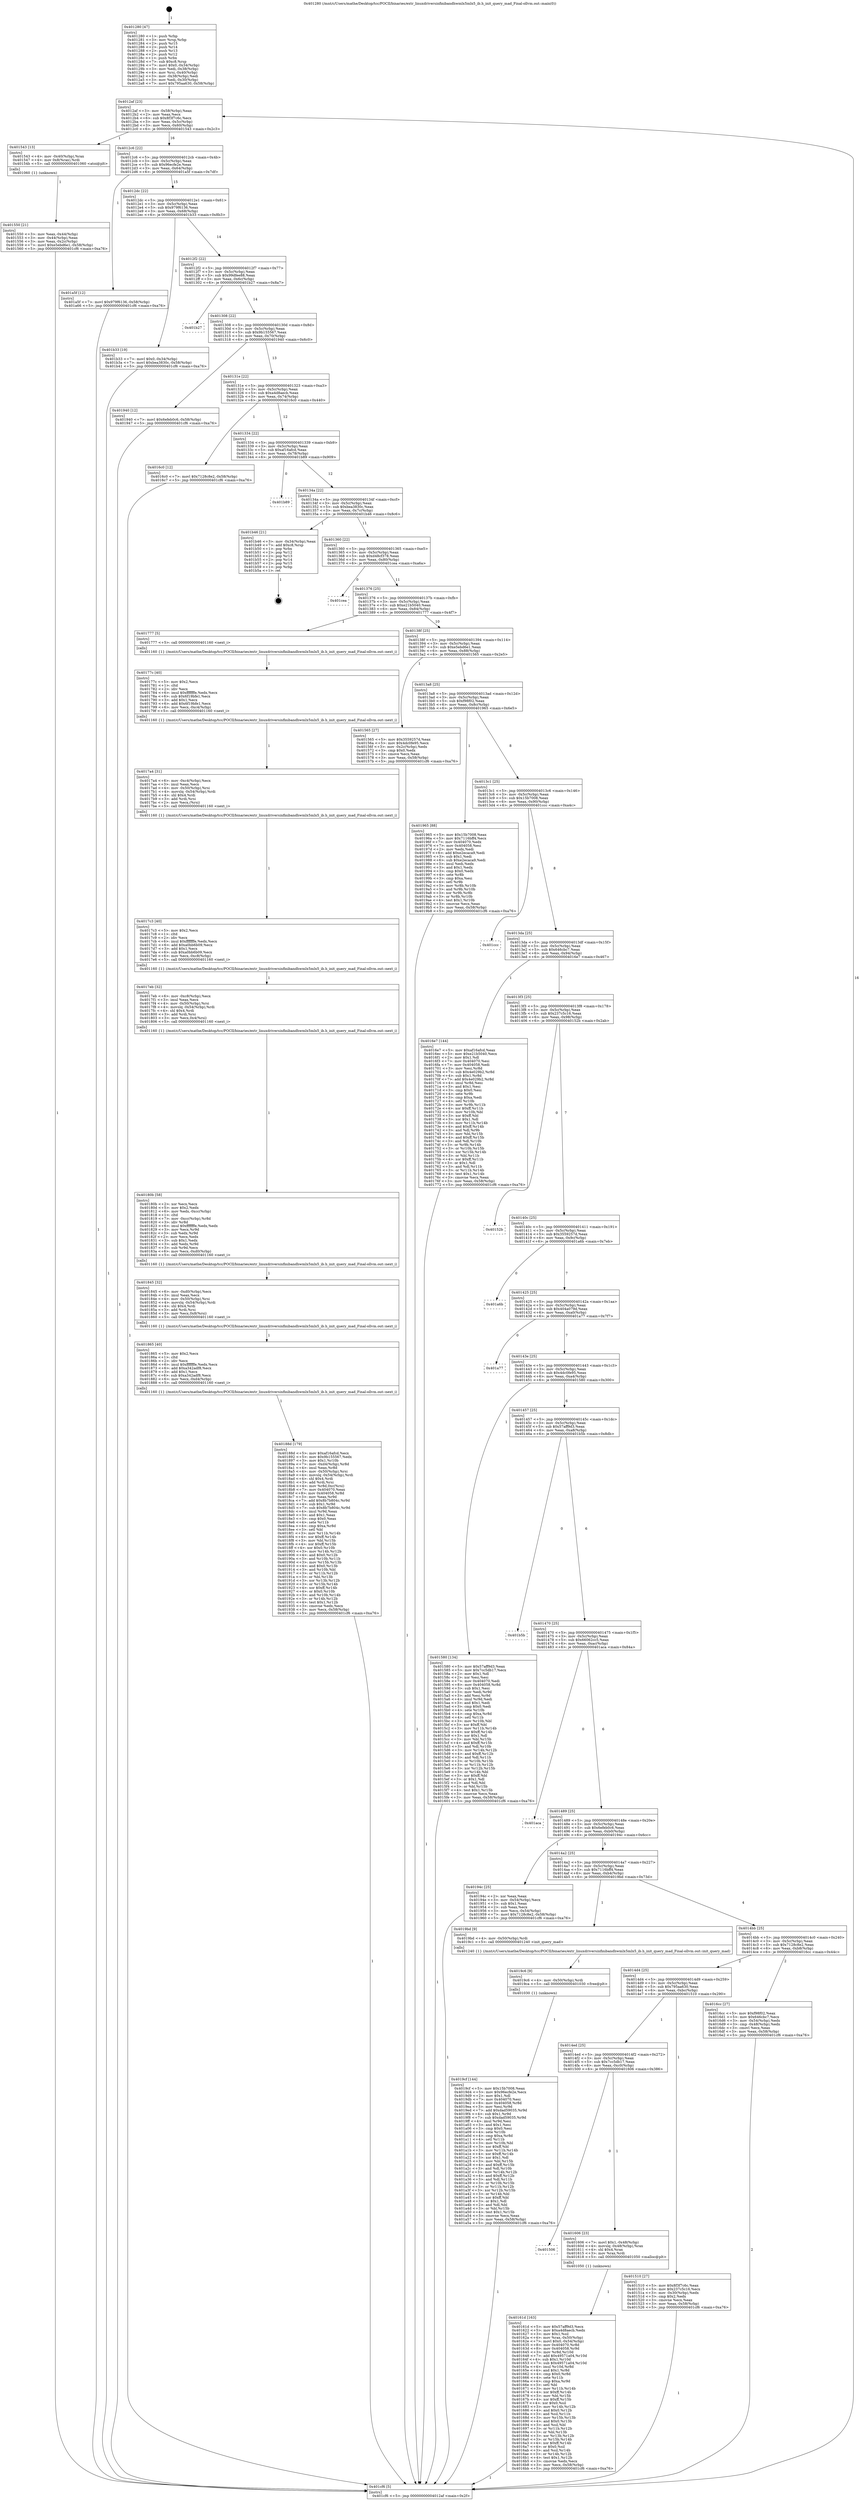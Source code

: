 digraph "0x401280" {
  label = "0x401280 (/mnt/c/Users/mathe/Desktop/tcc/POCII/binaries/extr_linuxdriversinfinibandhwmlx5mlx5_ib.h_init_query_mad_Final-ollvm.out::main(0))"
  labelloc = "t"
  node[shape=record]

  Entry [label="",width=0.3,height=0.3,shape=circle,fillcolor=black,style=filled]
  "0x4012af" [label="{
     0x4012af [23]\l
     | [instrs]\l
     &nbsp;&nbsp;0x4012af \<+3\>: mov -0x58(%rbp),%eax\l
     &nbsp;&nbsp;0x4012b2 \<+2\>: mov %eax,%ecx\l
     &nbsp;&nbsp;0x4012b4 \<+6\>: sub $0x8f3f7c6c,%ecx\l
     &nbsp;&nbsp;0x4012ba \<+3\>: mov %eax,-0x5c(%rbp)\l
     &nbsp;&nbsp;0x4012bd \<+3\>: mov %ecx,-0x60(%rbp)\l
     &nbsp;&nbsp;0x4012c0 \<+6\>: je 0000000000401543 \<main+0x2c3\>\l
  }"]
  "0x401543" [label="{
     0x401543 [13]\l
     | [instrs]\l
     &nbsp;&nbsp;0x401543 \<+4\>: mov -0x40(%rbp),%rax\l
     &nbsp;&nbsp;0x401547 \<+4\>: mov 0x8(%rax),%rdi\l
     &nbsp;&nbsp;0x40154b \<+5\>: call 0000000000401060 \<atoi@plt\>\l
     | [calls]\l
     &nbsp;&nbsp;0x401060 \{1\} (unknown)\l
  }"]
  "0x4012c6" [label="{
     0x4012c6 [22]\l
     | [instrs]\l
     &nbsp;&nbsp;0x4012c6 \<+5\>: jmp 00000000004012cb \<main+0x4b\>\l
     &nbsp;&nbsp;0x4012cb \<+3\>: mov -0x5c(%rbp),%eax\l
     &nbsp;&nbsp;0x4012ce \<+5\>: sub $0x96ecfe2e,%eax\l
     &nbsp;&nbsp;0x4012d3 \<+3\>: mov %eax,-0x64(%rbp)\l
     &nbsp;&nbsp;0x4012d6 \<+6\>: je 0000000000401a5f \<main+0x7df\>\l
  }"]
  Exit [label="",width=0.3,height=0.3,shape=circle,fillcolor=black,style=filled,peripheries=2]
  "0x401a5f" [label="{
     0x401a5f [12]\l
     | [instrs]\l
     &nbsp;&nbsp;0x401a5f \<+7\>: movl $0x979f6136,-0x58(%rbp)\l
     &nbsp;&nbsp;0x401a66 \<+5\>: jmp 0000000000401cf6 \<main+0xa76\>\l
  }"]
  "0x4012dc" [label="{
     0x4012dc [22]\l
     | [instrs]\l
     &nbsp;&nbsp;0x4012dc \<+5\>: jmp 00000000004012e1 \<main+0x61\>\l
     &nbsp;&nbsp;0x4012e1 \<+3\>: mov -0x5c(%rbp),%eax\l
     &nbsp;&nbsp;0x4012e4 \<+5\>: sub $0x979f6136,%eax\l
     &nbsp;&nbsp;0x4012e9 \<+3\>: mov %eax,-0x68(%rbp)\l
     &nbsp;&nbsp;0x4012ec \<+6\>: je 0000000000401b33 \<main+0x8b3\>\l
  }"]
  "0x4019cf" [label="{
     0x4019cf [144]\l
     | [instrs]\l
     &nbsp;&nbsp;0x4019cf \<+5\>: mov $0x15b7008,%eax\l
     &nbsp;&nbsp;0x4019d4 \<+5\>: mov $0x96ecfe2e,%ecx\l
     &nbsp;&nbsp;0x4019d9 \<+2\>: mov $0x1,%dl\l
     &nbsp;&nbsp;0x4019db \<+7\>: mov 0x404070,%esi\l
     &nbsp;&nbsp;0x4019e2 \<+8\>: mov 0x404058,%r8d\l
     &nbsp;&nbsp;0x4019ea \<+3\>: mov %esi,%r9d\l
     &nbsp;&nbsp;0x4019ed \<+7\>: add $0xdad59035,%r9d\l
     &nbsp;&nbsp;0x4019f4 \<+4\>: sub $0x1,%r9d\l
     &nbsp;&nbsp;0x4019f8 \<+7\>: sub $0xdad59035,%r9d\l
     &nbsp;&nbsp;0x4019ff \<+4\>: imul %r9d,%esi\l
     &nbsp;&nbsp;0x401a03 \<+3\>: and $0x1,%esi\l
     &nbsp;&nbsp;0x401a06 \<+3\>: cmp $0x0,%esi\l
     &nbsp;&nbsp;0x401a09 \<+4\>: sete %r10b\l
     &nbsp;&nbsp;0x401a0d \<+4\>: cmp $0xa,%r8d\l
     &nbsp;&nbsp;0x401a11 \<+4\>: setl %r11b\l
     &nbsp;&nbsp;0x401a15 \<+3\>: mov %r10b,%bl\l
     &nbsp;&nbsp;0x401a18 \<+3\>: xor $0xff,%bl\l
     &nbsp;&nbsp;0x401a1b \<+3\>: mov %r11b,%r14b\l
     &nbsp;&nbsp;0x401a1e \<+4\>: xor $0xff,%r14b\l
     &nbsp;&nbsp;0x401a22 \<+3\>: xor $0x1,%dl\l
     &nbsp;&nbsp;0x401a25 \<+3\>: mov %bl,%r15b\l
     &nbsp;&nbsp;0x401a28 \<+4\>: and $0xff,%r15b\l
     &nbsp;&nbsp;0x401a2c \<+3\>: and %dl,%r10b\l
     &nbsp;&nbsp;0x401a2f \<+3\>: mov %r14b,%r12b\l
     &nbsp;&nbsp;0x401a32 \<+4\>: and $0xff,%r12b\l
     &nbsp;&nbsp;0x401a36 \<+3\>: and %dl,%r11b\l
     &nbsp;&nbsp;0x401a39 \<+3\>: or %r10b,%r15b\l
     &nbsp;&nbsp;0x401a3c \<+3\>: or %r11b,%r12b\l
     &nbsp;&nbsp;0x401a3f \<+3\>: xor %r12b,%r15b\l
     &nbsp;&nbsp;0x401a42 \<+3\>: or %r14b,%bl\l
     &nbsp;&nbsp;0x401a45 \<+3\>: xor $0xff,%bl\l
     &nbsp;&nbsp;0x401a48 \<+3\>: or $0x1,%dl\l
     &nbsp;&nbsp;0x401a4b \<+2\>: and %dl,%bl\l
     &nbsp;&nbsp;0x401a4d \<+3\>: or %bl,%r15b\l
     &nbsp;&nbsp;0x401a50 \<+4\>: test $0x1,%r15b\l
     &nbsp;&nbsp;0x401a54 \<+3\>: cmovne %ecx,%eax\l
     &nbsp;&nbsp;0x401a57 \<+3\>: mov %eax,-0x58(%rbp)\l
     &nbsp;&nbsp;0x401a5a \<+5\>: jmp 0000000000401cf6 \<main+0xa76\>\l
  }"]
  "0x401b33" [label="{
     0x401b33 [19]\l
     | [instrs]\l
     &nbsp;&nbsp;0x401b33 \<+7\>: movl $0x0,-0x34(%rbp)\l
     &nbsp;&nbsp;0x401b3a \<+7\>: movl $0xbea3830c,-0x58(%rbp)\l
     &nbsp;&nbsp;0x401b41 \<+5\>: jmp 0000000000401cf6 \<main+0xa76\>\l
  }"]
  "0x4012f2" [label="{
     0x4012f2 [22]\l
     | [instrs]\l
     &nbsp;&nbsp;0x4012f2 \<+5\>: jmp 00000000004012f7 \<main+0x77\>\l
     &nbsp;&nbsp;0x4012f7 \<+3\>: mov -0x5c(%rbp),%eax\l
     &nbsp;&nbsp;0x4012fa \<+5\>: sub $0x99dfee88,%eax\l
     &nbsp;&nbsp;0x4012ff \<+3\>: mov %eax,-0x6c(%rbp)\l
     &nbsp;&nbsp;0x401302 \<+6\>: je 0000000000401b27 \<main+0x8a7\>\l
  }"]
  "0x4019c6" [label="{
     0x4019c6 [9]\l
     | [instrs]\l
     &nbsp;&nbsp;0x4019c6 \<+4\>: mov -0x50(%rbp),%rdi\l
     &nbsp;&nbsp;0x4019ca \<+5\>: call 0000000000401030 \<free@plt\>\l
     | [calls]\l
     &nbsp;&nbsp;0x401030 \{1\} (unknown)\l
  }"]
  "0x401b27" [label="{
     0x401b27\l
  }", style=dashed]
  "0x401308" [label="{
     0x401308 [22]\l
     | [instrs]\l
     &nbsp;&nbsp;0x401308 \<+5\>: jmp 000000000040130d \<main+0x8d\>\l
     &nbsp;&nbsp;0x40130d \<+3\>: mov -0x5c(%rbp),%eax\l
     &nbsp;&nbsp;0x401310 \<+5\>: sub $0x9b155567,%eax\l
     &nbsp;&nbsp;0x401315 \<+3\>: mov %eax,-0x70(%rbp)\l
     &nbsp;&nbsp;0x401318 \<+6\>: je 0000000000401940 \<main+0x6c0\>\l
  }"]
  "0x40188d" [label="{
     0x40188d [179]\l
     | [instrs]\l
     &nbsp;&nbsp;0x40188d \<+5\>: mov $0xaf16afcd,%ecx\l
     &nbsp;&nbsp;0x401892 \<+5\>: mov $0x9b155567,%edx\l
     &nbsp;&nbsp;0x401897 \<+3\>: mov $0x1,%r10b\l
     &nbsp;&nbsp;0x40189a \<+7\>: mov -0xd4(%rbp),%r8d\l
     &nbsp;&nbsp;0x4018a1 \<+4\>: imul %eax,%r8d\l
     &nbsp;&nbsp;0x4018a5 \<+4\>: mov -0x50(%rbp),%rsi\l
     &nbsp;&nbsp;0x4018a9 \<+4\>: movslq -0x54(%rbp),%rdi\l
     &nbsp;&nbsp;0x4018ad \<+4\>: shl $0x4,%rdi\l
     &nbsp;&nbsp;0x4018b1 \<+3\>: add %rdi,%rsi\l
     &nbsp;&nbsp;0x4018b4 \<+4\>: mov %r8d,0xc(%rsi)\l
     &nbsp;&nbsp;0x4018b8 \<+7\>: mov 0x404070,%eax\l
     &nbsp;&nbsp;0x4018bf \<+8\>: mov 0x404058,%r8d\l
     &nbsp;&nbsp;0x4018c7 \<+3\>: mov %eax,%r9d\l
     &nbsp;&nbsp;0x4018ca \<+7\>: add $0x8b7b804c,%r9d\l
     &nbsp;&nbsp;0x4018d1 \<+4\>: sub $0x1,%r9d\l
     &nbsp;&nbsp;0x4018d5 \<+7\>: sub $0x8b7b804c,%r9d\l
     &nbsp;&nbsp;0x4018dc \<+4\>: imul %r9d,%eax\l
     &nbsp;&nbsp;0x4018e0 \<+3\>: and $0x1,%eax\l
     &nbsp;&nbsp;0x4018e3 \<+3\>: cmp $0x0,%eax\l
     &nbsp;&nbsp;0x4018e6 \<+4\>: sete %r11b\l
     &nbsp;&nbsp;0x4018ea \<+4\>: cmp $0xa,%r8d\l
     &nbsp;&nbsp;0x4018ee \<+3\>: setl %bl\l
     &nbsp;&nbsp;0x4018f1 \<+3\>: mov %r11b,%r14b\l
     &nbsp;&nbsp;0x4018f4 \<+4\>: xor $0xff,%r14b\l
     &nbsp;&nbsp;0x4018f8 \<+3\>: mov %bl,%r15b\l
     &nbsp;&nbsp;0x4018fb \<+4\>: xor $0xff,%r15b\l
     &nbsp;&nbsp;0x4018ff \<+4\>: xor $0x0,%r10b\l
     &nbsp;&nbsp;0x401903 \<+3\>: mov %r14b,%r12b\l
     &nbsp;&nbsp;0x401906 \<+4\>: and $0x0,%r12b\l
     &nbsp;&nbsp;0x40190a \<+3\>: and %r10b,%r11b\l
     &nbsp;&nbsp;0x40190d \<+3\>: mov %r15b,%r13b\l
     &nbsp;&nbsp;0x401910 \<+4\>: and $0x0,%r13b\l
     &nbsp;&nbsp;0x401914 \<+3\>: and %r10b,%bl\l
     &nbsp;&nbsp;0x401917 \<+3\>: or %r11b,%r12b\l
     &nbsp;&nbsp;0x40191a \<+3\>: or %bl,%r13b\l
     &nbsp;&nbsp;0x40191d \<+3\>: xor %r13b,%r12b\l
     &nbsp;&nbsp;0x401920 \<+3\>: or %r15b,%r14b\l
     &nbsp;&nbsp;0x401923 \<+4\>: xor $0xff,%r14b\l
     &nbsp;&nbsp;0x401927 \<+4\>: or $0x0,%r10b\l
     &nbsp;&nbsp;0x40192b \<+3\>: and %r10b,%r14b\l
     &nbsp;&nbsp;0x40192e \<+3\>: or %r14b,%r12b\l
     &nbsp;&nbsp;0x401931 \<+4\>: test $0x1,%r12b\l
     &nbsp;&nbsp;0x401935 \<+3\>: cmovne %edx,%ecx\l
     &nbsp;&nbsp;0x401938 \<+3\>: mov %ecx,-0x58(%rbp)\l
     &nbsp;&nbsp;0x40193b \<+5\>: jmp 0000000000401cf6 \<main+0xa76\>\l
  }"]
  "0x401940" [label="{
     0x401940 [12]\l
     | [instrs]\l
     &nbsp;&nbsp;0x401940 \<+7\>: movl $0x6efeb0c6,-0x58(%rbp)\l
     &nbsp;&nbsp;0x401947 \<+5\>: jmp 0000000000401cf6 \<main+0xa76\>\l
  }"]
  "0x40131e" [label="{
     0x40131e [22]\l
     | [instrs]\l
     &nbsp;&nbsp;0x40131e \<+5\>: jmp 0000000000401323 \<main+0xa3\>\l
     &nbsp;&nbsp;0x401323 \<+3\>: mov -0x5c(%rbp),%eax\l
     &nbsp;&nbsp;0x401326 \<+5\>: sub $0xa4d8aecb,%eax\l
     &nbsp;&nbsp;0x40132b \<+3\>: mov %eax,-0x74(%rbp)\l
     &nbsp;&nbsp;0x40132e \<+6\>: je 00000000004016c0 \<main+0x440\>\l
  }"]
  "0x401865" [label="{
     0x401865 [40]\l
     | [instrs]\l
     &nbsp;&nbsp;0x401865 \<+5\>: mov $0x2,%ecx\l
     &nbsp;&nbsp;0x40186a \<+1\>: cltd\l
     &nbsp;&nbsp;0x40186b \<+2\>: idiv %ecx\l
     &nbsp;&nbsp;0x40186d \<+6\>: imul $0xfffffffe,%edx,%ecx\l
     &nbsp;&nbsp;0x401873 \<+6\>: add $0xa342adf8,%ecx\l
     &nbsp;&nbsp;0x401879 \<+3\>: add $0x1,%ecx\l
     &nbsp;&nbsp;0x40187c \<+6\>: sub $0xa342adf8,%ecx\l
     &nbsp;&nbsp;0x401882 \<+6\>: mov %ecx,-0xd4(%rbp)\l
     &nbsp;&nbsp;0x401888 \<+5\>: call 0000000000401160 \<next_i\>\l
     | [calls]\l
     &nbsp;&nbsp;0x401160 \{1\} (/mnt/c/Users/mathe/Desktop/tcc/POCII/binaries/extr_linuxdriversinfinibandhwmlx5mlx5_ib.h_init_query_mad_Final-ollvm.out::next_i)\l
  }"]
  "0x4016c0" [label="{
     0x4016c0 [12]\l
     | [instrs]\l
     &nbsp;&nbsp;0x4016c0 \<+7\>: movl $0x7128c8e2,-0x58(%rbp)\l
     &nbsp;&nbsp;0x4016c7 \<+5\>: jmp 0000000000401cf6 \<main+0xa76\>\l
  }"]
  "0x401334" [label="{
     0x401334 [22]\l
     | [instrs]\l
     &nbsp;&nbsp;0x401334 \<+5\>: jmp 0000000000401339 \<main+0xb9\>\l
     &nbsp;&nbsp;0x401339 \<+3\>: mov -0x5c(%rbp),%eax\l
     &nbsp;&nbsp;0x40133c \<+5\>: sub $0xaf16afcd,%eax\l
     &nbsp;&nbsp;0x401341 \<+3\>: mov %eax,-0x78(%rbp)\l
     &nbsp;&nbsp;0x401344 \<+6\>: je 0000000000401b89 \<main+0x909\>\l
  }"]
  "0x401845" [label="{
     0x401845 [32]\l
     | [instrs]\l
     &nbsp;&nbsp;0x401845 \<+6\>: mov -0xd0(%rbp),%ecx\l
     &nbsp;&nbsp;0x40184b \<+3\>: imul %eax,%ecx\l
     &nbsp;&nbsp;0x40184e \<+4\>: mov -0x50(%rbp),%rsi\l
     &nbsp;&nbsp;0x401852 \<+4\>: movslq -0x54(%rbp),%rdi\l
     &nbsp;&nbsp;0x401856 \<+4\>: shl $0x4,%rdi\l
     &nbsp;&nbsp;0x40185a \<+3\>: add %rdi,%rsi\l
     &nbsp;&nbsp;0x40185d \<+3\>: mov %ecx,0x8(%rsi)\l
     &nbsp;&nbsp;0x401860 \<+5\>: call 0000000000401160 \<next_i\>\l
     | [calls]\l
     &nbsp;&nbsp;0x401160 \{1\} (/mnt/c/Users/mathe/Desktop/tcc/POCII/binaries/extr_linuxdriversinfinibandhwmlx5mlx5_ib.h_init_query_mad_Final-ollvm.out::next_i)\l
  }"]
  "0x401b89" [label="{
     0x401b89\l
  }", style=dashed]
  "0x40134a" [label="{
     0x40134a [22]\l
     | [instrs]\l
     &nbsp;&nbsp;0x40134a \<+5\>: jmp 000000000040134f \<main+0xcf\>\l
     &nbsp;&nbsp;0x40134f \<+3\>: mov -0x5c(%rbp),%eax\l
     &nbsp;&nbsp;0x401352 \<+5\>: sub $0xbea3830c,%eax\l
     &nbsp;&nbsp;0x401357 \<+3\>: mov %eax,-0x7c(%rbp)\l
     &nbsp;&nbsp;0x40135a \<+6\>: je 0000000000401b46 \<main+0x8c6\>\l
  }"]
  "0x40180b" [label="{
     0x40180b [58]\l
     | [instrs]\l
     &nbsp;&nbsp;0x40180b \<+2\>: xor %ecx,%ecx\l
     &nbsp;&nbsp;0x40180d \<+5\>: mov $0x2,%edx\l
     &nbsp;&nbsp;0x401812 \<+6\>: mov %edx,-0xcc(%rbp)\l
     &nbsp;&nbsp;0x401818 \<+1\>: cltd\l
     &nbsp;&nbsp;0x401819 \<+7\>: mov -0xcc(%rbp),%r8d\l
     &nbsp;&nbsp;0x401820 \<+3\>: idiv %r8d\l
     &nbsp;&nbsp;0x401823 \<+6\>: imul $0xfffffffe,%edx,%edx\l
     &nbsp;&nbsp;0x401829 \<+3\>: mov %ecx,%r9d\l
     &nbsp;&nbsp;0x40182c \<+3\>: sub %edx,%r9d\l
     &nbsp;&nbsp;0x40182f \<+2\>: mov %ecx,%edx\l
     &nbsp;&nbsp;0x401831 \<+3\>: sub $0x1,%edx\l
     &nbsp;&nbsp;0x401834 \<+3\>: add %edx,%r9d\l
     &nbsp;&nbsp;0x401837 \<+3\>: sub %r9d,%ecx\l
     &nbsp;&nbsp;0x40183a \<+6\>: mov %ecx,-0xd0(%rbp)\l
     &nbsp;&nbsp;0x401840 \<+5\>: call 0000000000401160 \<next_i\>\l
     | [calls]\l
     &nbsp;&nbsp;0x401160 \{1\} (/mnt/c/Users/mathe/Desktop/tcc/POCII/binaries/extr_linuxdriversinfinibandhwmlx5mlx5_ib.h_init_query_mad_Final-ollvm.out::next_i)\l
  }"]
  "0x401b46" [label="{
     0x401b46 [21]\l
     | [instrs]\l
     &nbsp;&nbsp;0x401b46 \<+3\>: mov -0x34(%rbp),%eax\l
     &nbsp;&nbsp;0x401b49 \<+7\>: add $0xc8,%rsp\l
     &nbsp;&nbsp;0x401b50 \<+1\>: pop %rbx\l
     &nbsp;&nbsp;0x401b51 \<+2\>: pop %r12\l
     &nbsp;&nbsp;0x401b53 \<+2\>: pop %r13\l
     &nbsp;&nbsp;0x401b55 \<+2\>: pop %r14\l
     &nbsp;&nbsp;0x401b57 \<+2\>: pop %r15\l
     &nbsp;&nbsp;0x401b59 \<+1\>: pop %rbp\l
     &nbsp;&nbsp;0x401b5a \<+1\>: ret\l
  }"]
  "0x401360" [label="{
     0x401360 [22]\l
     | [instrs]\l
     &nbsp;&nbsp;0x401360 \<+5\>: jmp 0000000000401365 \<main+0xe5\>\l
     &nbsp;&nbsp;0x401365 \<+3\>: mov -0x5c(%rbp),%eax\l
     &nbsp;&nbsp;0x401368 \<+5\>: sub $0xd48cf378,%eax\l
     &nbsp;&nbsp;0x40136d \<+3\>: mov %eax,-0x80(%rbp)\l
     &nbsp;&nbsp;0x401370 \<+6\>: je 0000000000401cea \<main+0xa6a\>\l
  }"]
  "0x4017eb" [label="{
     0x4017eb [32]\l
     | [instrs]\l
     &nbsp;&nbsp;0x4017eb \<+6\>: mov -0xc8(%rbp),%ecx\l
     &nbsp;&nbsp;0x4017f1 \<+3\>: imul %eax,%ecx\l
     &nbsp;&nbsp;0x4017f4 \<+4\>: mov -0x50(%rbp),%rsi\l
     &nbsp;&nbsp;0x4017f8 \<+4\>: movslq -0x54(%rbp),%rdi\l
     &nbsp;&nbsp;0x4017fc \<+4\>: shl $0x4,%rdi\l
     &nbsp;&nbsp;0x401800 \<+3\>: add %rdi,%rsi\l
     &nbsp;&nbsp;0x401803 \<+3\>: mov %ecx,0x4(%rsi)\l
     &nbsp;&nbsp;0x401806 \<+5\>: call 0000000000401160 \<next_i\>\l
     | [calls]\l
     &nbsp;&nbsp;0x401160 \{1\} (/mnt/c/Users/mathe/Desktop/tcc/POCII/binaries/extr_linuxdriversinfinibandhwmlx5mlx5_ib.h_init_query_mad_Final-ollvm.out::next_i)\l
  }"]
  "0x401cea" [label="{
     0x401cea\l
  }", style=dashed]
  "0x401376" [label="{
     0x401376 [25]\l
     | [instrs]\l
     &nbsp;&nbsp;0x401376 \<+5\>: jmp 000000000040137b \<main+0xfb\>\l
     &nbsp;&nbsp;0x40137b \<+3\>: mov -0x5c(%rbp),%eax\l
     &nbsp;&nbsp;0x40137e \<+5\>: sub $0xe21b5040,%eax\l
     &nbsp;&nbsp;0x401383 \<+6\>: mov %eax,-0x84(%rbp)\l
     &nbsp;&nbsp;0x401389 \<+6\>: je 0000000000401777 \<main+0x4f7\>\l
  }"]
  "0x4017c3" [label="{
     0x4017c3 [40]\l
     | [instrs]\l
     &nbsp;&nbsp;0x4017c3 \<+5\>: mov $0x2,%ecx\l
     &nbsp;&nbsp;0x4017c8 \<+1\>: cltd\l
     &nbsp;&nbsp;0x4017c9 \<+2\>: idiv %ecx\l
     &nbsp;&nbsp;0x4017cb \<+6\>: imul $0xfffffffe,%edx,%ecx\l
     &nbsp;&nbsp;0x4017d1 \<+6\>: add $0xa0bb6b09,%ecx\l
     &nbsp;&nbsp;0x4017d7 \<+3\>: add $0x1,%ecx\l
     &nbsp;&nbsp;0x4017da \<+6\>: sub $0xa0bb6b09,%ecx\l
     &nbsp;&nbsp;0x4017e0 \<+6\>: mov %ecx,-0xc8(%rbp)\l
     &nbsp;&nbsp;0x4017e6 \<+5\>: call 0000000000401160 \<next_i\>\l
     | [calls]\l
     &nbsp;&nbsp;0x401160 \{1\} (/mnt/c/Users/mathe/Desktop/tcc/POCII/binaries/extr_linuxdriversinfinibandhwmlx5mlx5_ib.h_init_query_mad_Final-ollvm.out::next_i)\l
  }"]
  "0x401777" [label="{
     0x401777 [5]\l
     | [instrs]\l
     &nbsp;&nbsp;0x401777 \<+5\>: call 0000000000401160 \<next_i\>\l
     | [calls]\l
     &nbsp;&nbsp;0x401160 \{1\} (/mnt/c/Users/mathe/Desktop/tcc/POCII/binaries/extr_linuxdriversinfinibandhwmlx5mlx5_ib.h_init_query_mad_Final-ollvm.out::next_i)\l
  }"]
  "0x40138f" [label="{
     0x40138f [25]\l
     | [instrs]\l
     &nbsp;&nbsp;0x40138f \<+5\>: jmp 0000000000401394 \<main+0x114\>\l
     &nbsp;&nbsp;0x401394 \<+3\>: mov -0x5c(%rbp),%eax\l
     &nbsp;&nbsp;0x401397 \<+5\>: sub $0xe5ebd6e1,%eax\l
     &nbsp;&nbsp;0x40139c \<+6\>: mov %eax,-0x88(%rbp)\l
     &nbsp;&nbsp;0x4013a2 \<+6\>: je 0000000000401565 \<main+0x2e5\>\l
  }"]
  "0x4017a4" [label="{
     0x4017a4 [31]\l
     | [instrs]\l
     &nbsp;&nbsp;0x4017a4 \<+6\>: mov -0xc4(%rbp),%ecx\l
     &nbsp;&nbsp;0x4017aa \<+3\>: imul %eax,%ecx\l
     &nbsp;&nbsp;0x4017ad \<+4\>: mov -0x50(%rbp),%rsi\l
     &nbsp;&nbsp;0x4017b1 \<+4\>: movslq -0x54(%rbp),%rdi\l
     &nbsp;&nbsp;0x4017b5 \<+4\>: shl $0x4,%rdi\l
     &nbsp;&nbsp;0x4017b9 \<+3\>: add %rdi,%rsi\l
     &nbsp;&nbsp;0x4017bc \<+2\>: mov %ecx,(%rsi)\l
     &nbsp;&nbsp;0x4017be \<+5\>: call 0000000000401160 \<next_i\>\l
     | [calls]\l
     &nbsp;&nbsp;0x401160 \{1\} (/mnt/c/Users/mathe/Desktop/tcc/POCII/binaries/extr_linuxdriversinfinibandhwmlx5mlx5_ib.h_init_query_mad_Final-ollvm.out::next_i)\l
  }"]
  "0x401565" [label="{
     0x401565 [27]\l
     | [instrs]\l
     &nbsp;&nbsp;0x401565 \<+5\>: mov $0x3559257d,%eax\l
     &nbsp;&nbsp;0x40156a \<+5\>: mov $0x4dc0fe95,%ecx\l
     &nbsp;&nbsp;0x40156f \<+3\>: mov -0x2c(%rbp),%edx\l
     &nbsp;&nbsp;0x401572 \<+3\>: cmp $0x0,%edx\l
     &nbsp;&nbsp;0x401575 \<+3\>: cmove %ecx,%eax\l
     &nbsp;&nbsp;0x401578 \<+3\>: mov %eax,-0x58(%rbp)\l
     &nbsp;&nbsp;0x40157b \<+5\>: jmp 0000000000401cf6 \<main+0xa76\>\l
  }"]
  "0x4013a8" [label="{
     0x4013a8 [25]\l
     | [instrs]\l
     &nbsp;&nbsp;0x4013a8 \<+5\>: jmp 00000000004013ad \<main+0x12d\>\l
     &nbsp;&nbsp;0x4013ad \<+3\>: mov -0x5c(%rbp),%eax\l
     &nbsp;&nbsp;0x4013b0 \<+5\>: sub $0xf98f02,%eax\l
     &nbsp;&nbsp;0x4013b5 \<+6\>: mov %eax,-0x8c(%rbp)\l
     &nbsp;&nbsp;0x4013bb \<+6\>: je 0000000000401965 \<main+0x6e5\>\l
  }"]
  "0x40177c" [label="{
     0x40177c [40]\l
     | [instrs]\l
     &nbsp;&nbsp;0x40177c \<+5\>: mov $0x2,%ecx\l
     &nbsp;&nbsp;0x401781 \<+1\>: cltd\l
     &nbsp;&nbsp;0x401782 \<+2\>: idiv %ecx\l
     &nbsp;&nbsp;0x401784 \<+6\>: imul $0xfffffffe,%edx,%ecx\l
     &nbsp;&nbsp;0x40178a \<+6\>: sub $0x6f19bfe1,%ecx\l
     &nbsp;&nbsp;0x401790 \<+3\>: add $0x1,%ecx\l
     &nbsp;&nbsp;0x401793 \<+6\>: add $0x6f19bfe1,%ecx\l
     &nbsp;&nbsp;0x401799 \<+6\>: mov %ecx,-0xc4(%rbp)\l
     &nbsp;&nbsp;0x40179f \<+5\>: call 0000000000401160 \<next_i\>\l
     | [calls]\l
     &nbsp;&nbsp;0x401160 \{1\} (/mnt/c/Users/mathe/Desktop/tcc/POCII/binaries/extr_linuxdriversinfinibandhwmlx5mlx5_ib.h_init_query_mad_Final-ollvm.out::next_i)\l
  }"]
  "0x401965" [label="{
     0x401965 [88]\l
     | [instrs]\l
     &nbsp;&nbsp;0x401965 \<+5\>: mov $0x15b7008,%eax\l
     &nbsp;&nbsp;0x40196a \<+5\>: mov $0x7116bff4,%ecx\l
     &nbsp;&nbsp;0x40196f \<+7\>: mov 0x404070,%edx\l
     &nbsp;&nbsp;0x401976 \<+7\>: mov 0x404058,%esi\l
     &nbsp;&nbsp;0x40197d \<+2\>: mov %edx,%edi\l
     &nbsp;&nbsp;0x40197f \<+6\>: add $0xe2ecaca9,%edi\l
     &nbsp;&nbsp;0x401985 \<+3\>: sub $0x1,%edi\l
     &nbsp;&nbsp;0x401988 \<+6\>: sub $0xe2ecaca9,%edi\l
     &nbsp;&nbsp;0x40198e \<+3\>: imul %edi,%edx\l
     &nbsp;&nbsp;0x401991 \<+3\>: and $0x1,%edx\l
     &nbsp;&nbsp;0x401994 \<+3\>: cmp $0x0,%edx\l
     &nbsp;&nbsp;0x401997 \<+4\>: sete %r8b\l
     &nbsp;&nbsp;0x40199b \<+3\>: cmp $0xa,%esi\l
     &nbsp;&nbsp;0x40199e \<+4\>: setl %r9b\l
     &nbsp;&nbsp;0x4019a2 \<+3\>: mov %r8b,%r10b\l
     &nbsp;&nbsp;0x4019a5 \<+3\>: and %r9b,%r10b\l
     &nbsp;&nbsp;0x4019a8 \<+3\>: xor %r9b,%r8b\l
     &nbsp;&nbsp;0x4019ab \<+3\>: or %r8b,%r10b\l
     &nbsp;&nbsp;0x4019ae \<+4\>: test $0x1,%r10b\l
     &nbsp;&nbsp;0x4019b2 \<+3\>: cmovne %ecx,%eax\l
     &nbsp;&nbsp;0x4019b5 \<+3\>: mov %eax,-0x58(%rbp)\l
     &nbsp;&nbsp;0x4019b8 \<+5\>: jmp 0000000000401cf6 \<main+0xa76\>\l
  }"]
  "0x4013c1" [label="{
     0x4013c1 [25]\l
     | [instrs]\l
     &nbsp;&nbsp;0x4013c1 \<+5\>: jmp 00000000004013c6 \<main+0x146\>\l
     &nbsp;&nbsp;0x4013c6 \<+3\>: mov -0x5c(%rbp),%eax\l
     &nbsp;&nbsp;0x4013c9 \<+5\>: sub $0x15b7008,%eax\l
     &nbsp;&nbsp;0x4013ce \<+6\>: mov %eax,-0x90(%rbp)\l
     &nbsp;&nbsp;0x4013d4 \<+6\>: je 0000000000401ccc \<main+0xa4c\>\l
  }"]
  "0x40161d" [label="{
     0x40161d [163]\l
     | [instrs]\l
     &nbsp;&nbsp;0x40161d \<+5\>: mov $0x57aff9d3,%ecx\l
     &nbsp;&nbsp;0x401622 \<+5\>: mov $0xa4d8aecb,%edx\l
     &nbsp;&nbsp;0x401627 \<+3\>: mov $0x1,%sil\l
     &nbsp;&nbsp;0x40162a \<+4\>: mov %rax,-0x50(%rbp)\l
     &nbsp;&nbsp;0x40162e \<+7\>: movl $0x0,-0x54(%rbp)\l
     &nbsp;&nbsp;0x401635 \<+8\>: mov 0x404070,%r8d\l
     &nbsp;&nbsp;0x40163d \<+8\>: mov 0x404058,%r9d\l
     &nbsp;&nbsp;0x401645 \<+3\>: mov %r8d,%r10d\l
     &nbsp;&nbsp;0x401648 \<+7\>: add $0x49571a04,%r10d\l
     &nbsp;&nbsp;0x40164f \<+4\>: sub $0x1,%r10d\l
     &nbsp;&nbsp;0x401653 \<+7\>: sub $0x49571a04,%r10d\l
     &nbsp;&nbsp;0x40165a \<+4\>: imul %r10d,%r8d\l
     &nbsp;&nbsp;0x40165e \<+4\>: and $0x1,%r8d\l
     &nbsp;&nbsp;0x401662 \<+4\>: cmp $0x0,%r8d\l
     &nbsp;&nbsp;0x401666 \<+4\>: sete %r11b\l
     &nbsp;&nbsp;0x40166a \<+4\>: cmp $0xa,%r9d\l
     &nbsp;&nbsp;0x40166e \<+3\>: setl %bl\l
     &nbsp;&nbsp;0x401671 \<+3\>: mov %r11b,%r14b\l
     &nbsp;&nbsp;0x401674 \<+4\>: xor $0xff,%r14b\l
     &nbsp;&nbsp;0x401678 \<+3\>: mov %bl,%r15b\l
     &nbsp;&nbsp;0x40167b \<+4\>: xor $0xff,%r15b\l
     &nbsp;&nbsp;0x40167f \<+4\>: xor $0x0,%sil\l
     &nbsp;&nbsp;0x401683 \<+3\>: mov %r14b,%r12b\l
     &nbsp;&nbsp;0x401686 \<+4\>: and $0x0,%r12b\l
     &nbsp;&nbsp;0x40168a \<+3\>: and %sil,%r11b\l
     &nbsp;&nbsp;0x40168d \<+3\>: mov %r15b,%r13b\l
     &nbsp;&nbsp;0x401690 \<+4\>: and $0x0,%r13b\l
     &nbsp;&nbsp;0x401694 \<+3\>: and %sil,%bl\l
     &nbsp;&nbsp;0x401697 \<+3\>: or %r11b,%r12b\l
     &nbsp;&nbsp;0x40169a \<+3\>: or %bl,%r13b\l
     &nbsp;&nbsp;0x40169d \<+3\>: xor %r13b,%r12b\l
     &nbsp;&nbsp;0x4016a0 \<+3\>: or %r15b,%r14b\l
     &nbsp;&nbsp;0x4016a3 \<+4\>: xor $0xff,%r14b\l
     &nbsp;&nbsp;0x4016a7 \<+4\>: or $0x0,%sil\l
     &nbsp;&nbsp;0x4016ab \<+3\>: and %sil,%r14b\l
     &nbsp;&nbsp;0x4016ae \<+3\>: or %r14b,%r12b\l
     &nbsp;&nbsp;0x4016b1 \<+4\>: test $0x1,%r12b\l
     &nbsp;&nbsp;0x4016b5 \<+3\>: cmovne %edx,%ecx\l
     &nbsp;&nbsp;0x4016b8 \<+3\>: mov %ecx,-0x58(%rbp)\l
     &nbsp;&nbsp;0x4016bb \<+5\>: jmp 0000000000401cf6 \<main+0xa76\>\l
  }"]
  "0x401ccc" [label="{
     0x401ccc\l
  }", style=dashed]
  "0x4013da" [label="{
     0x4013da [25]\l
     | [instrs]\l
     &nbsp;&nbsp;0x4013da \<+5\>: jmp 00000000004013df \<main+0x15f\>\l
     &nbsp;&nbsp;0x4013df \<+3\>: mov -0x5c(%rbp),%eax\l
     &nbsp;&nbsp;0x4013e2 \<+5\>: sub $0x646cbc7,%eax\l
     &nbsp;&nbsp;0x4013e7 \<+6\>: mov %eax,-0x94(%rbp)\l
     &nbsp;&nbsp;0x4013ed \<+6\>: je 00000000004016e7 \<main+0x467\>\l
  }"]
  "0x401506" [label="{
     0x401506\l
  }", style=dashed]
  "0x4016e7" [label="{
     0x4016e7 [144]\l
     | [instrs]\l
     &nbsp;&nbsp;0x4016e7 \<+5\>: mov $0xaf16afcd,%eax\l
     &nbsp;&nbsp;0x4016ec \<+5\>: mov $0xe21b5040,%ecx\l
     &nbsp;&nbsp;0x4016f1 \<+2\>: mov $0x1,%dl\l
     &nbsp;&nbsp;0x4016f3 \<+7\>: mov 0x404070,%esi\l
     &nbsp;&nbsp;0x4016fa \<+7\>: mov 0x404058,%edi\l
     &nbsp;&nbsp;0x401701 \<+3\>: mov %esi,%r8d\l
     &nbsp;&nbsp;0x401704 \<+7\>: sub $0x4e029b2,%r8d\l
     &nbsp;&nbsp;0x40170b \<+4\>: sub $0x1,%r8d\l
     &nbsp;&nbsp;0x40170f \<+7\>: add $0x4e029b2,%r8d\l
     &nbsp;&nbsp;0x401716 \<+4\>: imul %r8d,%esi\l
     &nbsp;&nbsp;0x40171a \<+3\>: and $0x1,%esi\l
     &nbsp;&nbsp;0x40171d \<+3\>: cmp $0x0,%esi\l
     &nbsp;&nbsp;0x401720 \<+4\>: sete %r9b\l
     &nbsp;&nbsp;0x401724 \<+3\>: cmp $0xa,%edi\l
     &nbsp;&nbsp;0x401727 \<+4\>: setl %r10b\l
     &nbsp;&nbsp;0x40172b \<+3\>: mov %r9b,%r11b\l
     &nbsp;&nbsp;0x40172e \<+4\>: xor $0xff,%r11b\l
     &nbsp;&nbsp;0x401732 \<+3\>: mov %r10b,%bl\l
     &nbsp;&nbsp;0x401735 \<+3\>: xor $0xff,%bl\l
     &nbsp;&nbsp;0x401738 \<+3\>: xor $0x1,%dl\l
     &nbsp;&nbsp;0x40173b \<+3\>: mov %r11b,%r14b\l
     &nbsp;&nbsp;0x40173e \<+4\>: and $0xff,%r14b\l
     &nbsp;&nbsp;0x401742 \<+3\>: and %dl,%r9b\l
     &nbsp;&nbsp;0x401745 \<+3\>: mov %bl,%r15b\l
     &nbsp;&nbsp;0x401748 \<+4\>: and $0xff,%r15b\l
     &nbsp;&nbsp;0x40174c \<+3\>: and %dl,%r10b\l
     &nbsp;&nbsp;0x40174f \<+3\>: or %r9b,%r14b\l
     &nbsp;&nbsp;0x401752 \<+3\>: or %r10b,%r15b\l
     &nbsp;&nbsp;0x401755 \<+3\>: xor %r15b,%r14b\l
     &nbsp;&nbsp;0x401758 \<+3\>: or %bl,%r11b\l
     &nbsp;&nbsp;0x40175b \<+4\>: xor $0xff,%r11b\l
     &nbsp;&nbsp;0x40175f \<+3\>: or $0x1,%dl\l
     &nbsp;&nbsp;0x401762 \<+3\>: and %dl,%r11b\l
     &nbsp;&nbsp;0x401765 \<+3\>: or %r11b,%r14b\l
     &nbsp;&nbsp;0x401768 \<+4\>: test $0x1,%r14b\l
     &nbsp;&nbsp;0x40176c \<+3\>: cmovne %ecx,%eax\l
     &nbsp;&nbsp;0x40176f \<+3\>: mov %eax,-0x58(%rbp)\l
     &nbsp;&nbsp;0x401772 \<+5\>: jmp 0000000000401cf6 \<main+0xa76\>\l
  }"]
  "0x4013f3" [label="{
     0x4013f3 [25]\l
     | [instrs]\l
     &nbsp;&nbsp;0x4013f3 \<+5\>: jmp 00000000004013f8 \<main+0x178\>\l
     &nbsp;&nbsp;0x4013f8 \<+3\>: mov -0x5c(%rbp),%eax\l
     &nbsp;&nbsp;0x4013fb \<+5\>: sub $0x237c5c16,%eax\l
     &nbsp;&nbsp;0x401400 \<+6\>: mov %eax,-0x98(%rbp)\l
     &nbsp;&nbsp;0x401406 \<+6\>: je 000000000040152b \<main+0x2ab\>\l
  }"]
  "0x401606" [label="{
     0x401606 [23]\l
     | [instrs]\l
     &nbsp;&nbsp;0x401606 \<+7\>: movl $0x1,-0x48(%rbp)\l
     &nbsp;&nbsp;0x40160d \<+4\>: movslq -0x48(%rbp),%rax\l
     &nbsp;&nbsp;0x401611 \<+4\>: shl $0x4,%rax\l
     &nbsp;&nbsp;0x401615 \<+3\>: mov %rax,%rdi\l
     &nbsp;&nbsp;0x401618 \<+5\>: call 0000000000401050 \<malloc@plt\>\l
     | [calls]\l
     &nbsp;&nbsp;0x401050 \{1\} (unknown)\l
  }"]
  "0x40152b" [label="{
     0x40152b\l
  }", style=dashed]
  "0x40140c" [label="{
     0x40140c [25]\l
     | [instrs]\l
     &nbsp;&nbsp;0x40140c \<+5\>: jmp 0000000000401411 \<main+0x191\>\l
     &nbsp;&nbsp;0x401411 \<+3\>: mov -0x5c(%rbp),%eax\l
     &nbsp;&nbsp;0x401414 \<+5\>: sub $0x3559257d,%eax\l
     &nbsp;&nbsp;0x401419 \<+6\>: mov %eax,-0x9c(%rbp)\l
     &nbsp;&nbsp;0x40141f \<+6\>: je 0000000000401a6b \<main+0x7eb\>\l
  }"]
  "0x401550" [label="{
     0x401550 [21]\l
     | [instrs]\l
     &nbsp;&nbsp;0x401550 \<+3\>: mov %eax,-0x44(%rbp)\l
     &nbsp;&nbsp;0x401553 \<+3\>: mov -0x44(%rbp),%eax\l
     &nbsp;&nbsp;0x401556 \<+3\>: mov %eax,-0x2c(%rbp)\l
     &nbsp;&nbsp;0x401559 \<+7\>: movl $0xe5ebd6e1,-0x58(%rbp)\l
     &nbsp;&nbsp;0x401560 \<+5\>: jmp 0000000000401cf6 \<main+0xa76\>\l
  }"]
  "0x401a6b" [label="{
     0x401a6b\l
  }", style=dashed]
  "0x401425" [label="{
     0x401425 [25]\l
     | [instrs]\l
     &nbsp;&nbsp;0x401425 \<+5\>: jmp 000000000040142a \<main+0x1aa\>\l
     &nbsp;&nbsp;0x40142a \<+3\>: mov -0x5c(%rbp),%eax\l
     &nbsp;&nbsp;0x40142d \<+5\>: sub $0x404a079d,%eax\l
     &nbsp;&nbsp;0x401432 \<+6\>: mov %eax,-0xa0(%rbp)\l
     &nbsp;&nbsp;0x401438 \<+6\>: je 0000000000401a77 \<main+0x7f7\>\l
  }"]
  "0x401280" [label="{
     0x401280 [47]\l
     | [instrs]\l
     &nbsp;&nbsp;0x401280 \<+1\>: push %rbp\l
     &nbsp;&nbsp;0x401281 \<+3\>: mov %rsp,%rbp\l
     &nbsp;&nbsp;0x401284 \<+2\>: push %r15\l
     &nbsp;&nbsp;0x401286 \<+2\>: push %r14\l
     &nbsp;&nbsp;0x401288 \<+2\>: push %r13\l
     &nbsp;&nbsp;0x40128a \<+2\>: push %r12\l
     &nbsp;&nbsp;0x40128c \<+1\>: push %rbx\l
     &nbsp;&nbsp;0x40128d \<+7\>: sub $0xc8,%rsp\l
     &nbsp;&nbsp;0x401294 \<+7\>: movl $0x0,-0x34(%rbp)\l
     &nbsp;&nbsp;0x40129b \<+3\>: mov %edi,-0x38(%rbp)\l
     &nbsp;&nbsp;0x40129e \<+4\>: mov %rsi,-0x40(%rbp)\l
     &nbsp;&nbsp;0x4012a2 \<+3\>: mov -0x38(%rbp),%edi\l
     &nbsp;&nbsp;0x4012a5 \<+3\>: mov %edi,-0x30(%rbp)\l
     &nbsp;&nbsp;0x4012a8 \<+7\>: movl $0x795aa630,-0x58(%rbp)\l
  }"]
  "0x401a77" [label="{
     0x401a77\l
  }", style=dashed]
  "0x40143e" [label="{
     0x40143e [25]\l
     | [instrs]\l
     &nbsp;&nbsp;0x40143e \<+5\>: jmp 0000000000401443 \<main+0x1c3\>\l
     &nbsp;&nbsp;0x401443 \<+3\>: mov -0x5c(%rbp),%eax\l
     &nbsp;&nbsp;0x401446 \<+5\>: sub $0x4dc0fe95,%eax\l
     &nbsp;&nbsp;0x40144b \<+6\>: mov %eax,-0xa4(%rbp)\l
     &nbsp;&nbsp;0x401451 \<+6\>: je 0000000000401580 \<main+0x300\>\l
  }"]
  "0x401cf6" [label="{
     0x401cf6 [5]\l
     | [instrs]\l
     &nbsp;&nbsp;0x401cf6 \<+5\>: jmp 00000000004012af \<main+0x2f\>\l
  }"]
  "0x401580" [label="{
     0x401580 [134]\l
     | [instrs]\l
     &nbsp;&nbsp;0x401580 \<+5\>: mov $0x57aff9d3,%eax\l
     &nbsp;&nbsp;0x401585 \<+5\>: mov $0x7cc5db17,%ecx\l
     &nbsp;&nbsp;0x40158a \<+2\>: mov $0x1,%dl\l
     &nbsp;&nbsp;0x40158c \<+2\>: xor %esi,%esi\l
     &nbsp;&nbsp;0x40158e \<+7\>: mov 0x404070,%edi\l
     &nbsp;&nbsp;0x401595 \<+8\>: mov 0x404058,%r8d\l
     &nbsp;&nbsp;0x40159d \<+3\>: sub $0x1,%esi\l
     &nbsp;&nbsp;0x4015a0 \<+3\>: mov %edi,%r9d\l
     &nbsp;&nbsp;0x4015a3 \<+3\>: add %esi,%r9d\l
     &nbsp;&nbsp;0x4015a6 \<+4\>: imul %r9d,%edi\l
     &nbsp;&nbsp;0x4015aa \<+3\>: and $0x1,%edi\l
     &nbsp;&nbsp;0x4015ad \<+3\>: cmp $0x0,%edi\l
     &nbsp;&nbsp;0x4015b0 \<+4\>: sete %r10b\l
     &nbsp;&nbsp;0x4015b4 \<+4\>: cmp $0xa,%r8d\l
     &nbsp;&nbsp;0x4015b8 \<+4\>: setl %r11b\l
     &nbsp;&nbsp;0x4015bc \<+3\>: mov %r10b,%bl\l
     &nbsp;&nbsp;0x4015bf \<+3\>: xor $0xff,%bl\l
     &nbsp;&nbsp;0x4015c2 \<+3\>: mov %r11b,%r14b\l
     &nbsp;&nbsp;0x4015c5 \<+4\>: xor $0xff,%r14b\l
     &nbsp;&nbsp;0x4015c9 \<+3\>: xor $0x1,%dl\l
     &nbsp;&nbsp;0x4015cc \<+3\>: mov %bl,%r15b\l
     &nbsp;&nbsp;0x4015cf \<+4\>: and $0xff,%r15b\l
     &nbsp;&nbsp;0x4015d3 \<+3\>: and %dl,%r10b\l
     &nbsp;&nbsp;0x4015d6 \<+3\>: mov %r14b,%r12b\l
     &nbsp;&nbsp;0x4015d9 \<+4\>: and $0xff,%r12b\l
     &nbsp;&nbsp;0x4015dd \<+3\>: and %dl,%r11b\l
     &nbsp;&nbsp;0x4015e0 \<+3\>: or %r10b,%r15b\l
     &nbsp;&nbsp;0x4015e3 \<+3\>: or %r11b,%r12b\l
     &nbsp;&nbsp;0x4015e6 \<+3\>: xor %r12b,%r15b\l
     &nbsp;&nbsp;0x4015e9 \<+3\>: or %r14b,%bl\l
     &nbsp;&nbsp;0x4015ec \<+3\>: xor $0xff,%bl\l
     &nbsp;&nbsp;0x4015ef \<+3\>: or $0x1,%dl\l
     &nbsp;&nbsp;0x4015f2 \<+2\>: and %dl,%bl\l
     &nbsp;&nbsp;0x4015f4 \<+3\>: or %bl,%r15b\l
     &nbsp;&nbsp;0x4015f7 \<+4\>: test $0x1,%r15b\l
     &nbsp;&nbsp;0x4015fb \<+3\>: cmovne %ecx,%eax\l
     &nbsp;&nbsp;0x4015fe \<+3\>: mov %eax,-0x58(%rbp)\l
     &nbsp;&nbsp;0x401601 \<+5\>: jmp 0000000000401cf6 \<main+0xa76\>\l
  }"]
  "0x401457" [label="{
     0x401457 [25]\l
     | [instrs]\l
     &nbsp;&nbsp;0x401457 \<+5\>: jmp 000000000040145c \<main+0x1dc\>\l
     &nbsp;&nbsp;0x40145c \<+3\>: mov -0x5c(%rbp),%eax\l
     &nbsp;&nbsp;0x40145f \<+5\>: sub $0x57aff9d3,%eax\l
     &nbsp;&nbsp;0x401464 \<+6\>: mov %eax,-0xa8(%rbp)\l
     &nbsp;&nbsp;0x40146a \<+6\>: je 0000000000401b5b \<main+0x8db\>\l
  }"]
  "0x4014ed" [label="{
     0x4014ed [25]\l
     | [instrs]\l
     &nbsp;&nbsp;0x4014ed \<+5\>: jmp 00000000004014f2 \<main+0x272\>\l
     &nbsp;&nbsp;0x4014f2 \<+3\>: mov -0x5c(%rbp),%eax\l
     &nbsp;&nbsp;0x4014f5 \<+5\>: sub $0x7cc5db17,%eax\l
     &nbsp;&nbsp;0x4014fa \<+6\>: mov %eax,-0xc0(%rbp)\l
     &nbsp;&nbsp;0x401500 \<+6\>: je 0000000000401606 \<main+0x386\>\l
  }"]
  "0x401b5b" [label="{
     0x401b5b\l
  }", style=dashed]
  "0x401470" [label="{
     0x401470 [25]\l
     | [instrs]\l
     &nbsp;&nbsp;0x401470 \<+5\>: jmp 0000000000401475 \<main+0x1f5\>\l
     &nbsp;&nbsp;0x401475 \<+3\>: mov -0x5c(%rbp),%eax\l
     &nbsp;&nbsp;0x401478 \<+5\>: sub $0x66062cc5,%eax\l
     &nbsp;&nbsp;0x40147d \<+6\>: mov %eax,-0xac(%rbp)\l
     &nbsp;&nbsp;0x401483 \<+6\>: je 0000000000401aca \<main+0x84a\>\l
  }"]
  "0x401510" [label="{
     0x401510 [27]\l
     | [instrs]\l
     &nbsp;&nbsp;0x401510 \<+5\>: mov $0x8f3f7c6c,%eax\l
     &nbsp;&nbsp;0x401515 \<+5\>: mov $0x237c5c16,%ecx\l
     &nbsp;&nbsp;0x40151a \<+3\>: mov -0x30(%rbp),%edx\l
     &nbsp;&nbsp;0x40151d \<+3\>: cmp $0x2,%edx\l
     &nbsp;&nbsp;0x401520 \<+3\>: cmovne %ecx,%eax\l
     &nbsp;&nbsp;0x401523 \<+3\>: mov %eax,-0x58(%rbp)\l
     &nbsp;&nbsp;0x401526 \<+5\>: jmp 0000000000401cf6 \<main+0xa76\>\l
  }"]
  "0x401aca" [label="{
     0x401aca\l
  }", style=dashed]
  "0x401489" [label="{
     0x401489 [25]\l
     | [instrs]\l
     &nbsp;&nbsp;0x401489 \<+5\>: jmp 000000000040148e \<main+0x20e\>\l
     &nbsp;&nbsp;0x40148e \<+3\>: mov -0x5c(%rbp),%eax\l
     &nbsp;&nbsp;0x401491 \<+5\>: sub $0x6efeb0c6,%eax\l
     &nbsp;&nbsp;0x401496 \<+6\>: mov %eax,-0xb0(%rbp)\l
     &nbsp;&nbsp;0x40149c \<+6\>: je 000000000040194c \<main+0x6cc\>\l
  }"]
  "0x4014d4" [label="{
     0x4014d4 [25]\l
     | [instrs]\l
     &nbsp;&nbsp;0x4014d4 \<+5\>: jmp 00000000004014d9 \<main+0x259\>\l
     &nbsp;&nbsp;0x4014d9 \<+3\>: mov -0x5c(%rbp),%eax\l
     &nbsp;&nbsp;0x4014dc \<+5\>: sub $0x795aa630,%eax\l
     &nbsp;&nbsp;0x4014e1 \<+6\>: mov %eax,-0xbc(%rbp)\l
     &nbsp;&nbsp;0x4014e7 \<+6\>: je 0000000000401510 \<main+0x290\>\l
  }"]
  "0x40194c" [label="{
     0x40194c [25]\l
     | [instrs]\l
     &nbsp;&nbsp;0x40194c \<+2\>: xor %eax,%eax\l
     &nbsp;&nbsp;0x40194e \<+3\>: mov -0x54(%rbp),%ecx\l
     &nbsp;&nbsp;0x401951 \<+3\>: sub $0x1,%eax\l
     &nbsp;&nbsp;0x401954 \<+2\>: sub %eax,%ecx\l
     &nbsp;&nbsp;0x401956 \<+3\>: mov %ecx,-0x54(%rbp)\l
     &nbsp;&nbsp;0x401959 \<+7\>: movl $0x7128c8e2,-0x58(%rbp)\l
     &nbsp;&nbsp;0x401960 \<+5\>: jmp 0000000000401cf6 \<main+0xa76\>\l
  }"]
  "0x4014a2" [label="{
     0x4014a2 [25]\l
     | [instrs]\l
     &nbsp;&nbsp;0x4014a2 \<+5\>: jmp 00000000004014a7 \<main+0x227\>\l
     &nbsp;&nbsp;0x4014a7 \<+3\>: mov -0x5c(%rbp),%eax\l
     &nbsp;&nbsp;0x4014aa \<+5\>: sub $0x7116bff4,%eax\l
     &nbsp;&nbsp;0x4014af \<+6\>: mov %eax,-0xb4(%rbp)\l
     &nbsp;&nbsp;0x4014b5 \<+6\>: je 00000000004019bd \<main+0x73d\>\l
  }"]
  "0x4016cc" [label="{
     0x4016cc [27]\l
     | [instrs]\l
     &nbsp;&nbsp;0x4016cc \<+5\>: mov $0xf98f02,%eax\l
     &nbsp;&nbsp;0x4016d1 \<+5\>: mov $0x646cbc7,%ecx\l
     &nbsp;&nbsp;0x4016d6 \<+3\>: mov -0x54(%rbp),%edx\l
     &nbsp;&nbsp;0x4016d9 \<+3\>: cmp -0x48(%rbp),%edx\l
     &nbsp;&nbsp;0x4016dc \<+3\>: cmovl %ecx,%eax\l
     &nbsp;&nbsp;0x4016df \<+3\>: mov %eax,-0x58(%rbp)\l
     &nbsp;&nbsp;0x4016e2 \<+5\>: jmp 0000000000401cf6 \<main+0xa76\>\l
  }"]
  "0x4019bd" [label="{
     0x4019bd [9]\l
     | [instrs]\l
     &nbsp;&nbsp;0x4019bd \<+4\>: mov -0x50(%rbp),%rdi\l
     &nbsp;&nbsp;0x4019c1 \<+5\>: call 0000000000401240 \<init_query_mad\>\l
     | [calls]\l
     &nbsp;&nbsp;0x401240 \{1\} (/mnt/c/Users/mathe/Desktop/tcc/POCII/binaries/extr_linuxdriversinfinibandhwmlx5mlx5_ib.h_init_query_mad_Final-ollvm.out::init_query_mad)\l
  }"]
  "0x4014bb" [label="{
     0x4014bb [25]\l
     | [instrs]\l
     &nbsp;&nbsp;0x4014bb \<+5\>: jmp 00000000004014c0 \<main+0x240\>\l
     &nbsp;&nbsp;0x4014c0 \<+3\>: mov -0x5c(%rbp),%eax\l
     &nbsp;&nbsp;0x4014c3 \<+5\>: sub $0x7128c8e2,%eax\l
     &nbsp;&nbsp;0x4014c8 \<+6\>: mov %eax,-0xb8(%rbp)\l
     &nbsp;&nbsp;0x4014ce \<+6\>: je 00000000004016cc \<main+0x44c\>\l
  }"]
  Entry -> "0x401280" [label=" 1"]
  "0x4012af" -> "0x401543" [label=" 1"]
  "0x4012af" -> "0x4012c6" [label=" 16"]
  "0x401b46" -> Exit [label=" 1"]
  "0x4012c6" -> "0x401a5f" [label=" 1"]
  "0x4012c6" -> "0x4012dc" [label=" 15"]
  "0x401b33" -> "0x401cf6" [label=" 1"]
  "0x4012dc" -> "0x401b33" [label=" 1"]
  "0x4012dc" -> "0x4012f2" [label=" 14"]
  "0x401a5f" -> "0x401cf6" [label=" 1"]
  "0x4012f2" -> "0x401b27" [label=" 0"]
  "0x4012f2" -> "0x401308" [label=" 14"]
  "0x4019cf" -> "0x401cf6" [label=" 1"]
  "0x401308" -> "0x401940" [label=" 1"]
  "0x401308" -> "0x40131e" [label=" 13"]
  "0x4019c6" -> "0x4019cf" [label=" 1"]
  "0x40131e" -> "0x4016c0" [label=" 1"]
  "0x40131e" -> "0x401334" [label=" 12"]
  "0x4019bd" -> "0x4019c6" [label=" 1"]
  "0x401334" -> "0x401b89" [label=" 0"]
  "0x401334" -> "0x40134a" [label=" 12"]
  "0x401965" -> "0x401cf6" [label=" 1"]
  "0x40134a" -> "0x401b46" [label=" 1"]
  "0x40134a" -> "0x401360" [label=" 11"]
  "0x40194c" -> "0x401cf6" [label=" 1"]
  "0x401360" -> "0x401cea" [label=" 0"]
  "0x401360" -> "0x401376" [label=" 11"]
  "0x401940" -> "0x401cf6" [label=" 1"]
  "0x401376" -> "0x401777" [label=" 1"]
  "0x401376" -> "0x40138f" [label=" 10"]
  "0x40188d" -> "0x401cf6" [label=" 1"]
  "0x40138f" -> "0x401565" [label=" 1"]
  "0x40138f" -> "0x4013a8" [label=" 9"]
  "0x401865" -> "0x40188d" [label=" 1"]
  "0x4013a8" -> "0x401965" [label=" 1"]
  "0x4013a8" -> "0x4013c1" [label=" 8"]
  "0x401845" -> "0x401865" [label=" 1"]
  "0x4013c1" -> "0x401ccc" [label=" 0"]
  "0x4013c1" -> "0x4013da" [label=" 8"]
  "0x40180b" -> "0x401845" [label=" 1"]
  "0x4013da" -> "0x4016e7" [label=" 1"]
  "0x4013da" -> "0x4013f3" [label=" 7"]
  "0x4017eb" -> "0x40180b" [label=" 1"]
  "0x4013f3" -> "0x40152b" [label=" 0"]
  "0x4013f3" -> "0x40140c" [label=" 7"]
  "0x4017c3" -> "0x4017eb" [label=" 1"]
  "0x40140c" -> "0x401a6b" [label=" 0"]
  "0x40140c" -> "0x401425" [label=" 7"]
  "0x40177c" -> "0x4017a4" [label=" 1"]
  "0x401425" -> "0x401a77" [label=" 0"]
  "0x401425" -> "0x40143e" [label=" 7"]
  "0x401777" -> "0x40177c" [label=" 1"]
  "0x40143e" -> "0x401580" [label=" 1"]
  "0x40143e" -> "0x401457" [label=" 6"]
  "0x4016e7" -> "0x401cf6" [label=" 1"]
  "0x401457" -> "0x401b5b" [label=" 0"]
  "0x401457" -> "0x401470" [label=" 6"]
  "0x4016cc" -> "0x401cf6" [label=" 2"]
  "0x401470" -> "0x401aca" [label=" 0"]
  "0x401470" -> "0x401489" [label=" 6"]
  "0x4016c0" -> "0x401cf6" [label=" 1"]
  "0x401489" -> "0x40194c" [label=" 1"]
  "0x401489" -> "0x4014a2" [label=" 5"]
  "0x401606" -> "0x40161d" [label=" 1"]
  "0x4014a2" -> "0x4019bd" [label=" 1"]
  "0x4014a2" -> "0x4014bb" [label=" 4"]
  "0x4014ed" -> "0x401506" [label=" 0"]
  "0x4014bb" -> "0x4016cc" [label=" 2"]
  "0x4014bb" -> "0x4014d4" [label=" 2"]
  "0x40161d" -> "0x401cf6" [label=" 1"]
  "0x4014d4" -> "0x401510" [label=" 1"]
  "0x4014d4" -> "0x4014ed" [label=" 1"]
  "0x401510" -> "0x401cf6" [label=" 1"]
  "0x401280" -> "0x4012af" [label=" 1"]
  "0x401cf6" -> "0x4012af" [label=" 16"]
  "0x401543" -> "0x401550" [label=" 1"]
  "0x401550" -> "0x401cf6" [label=" 1"]
  "0x401565" -> "0x401cf6" [label=" 1"]
  "0x401580" -> "0x401cf6" [label=" 1"]
  "0x4017a4" -> "0x4017c3" [label=" 1"]
  "0x4014ed" -> "0x401606" [label=" 1"]
}
